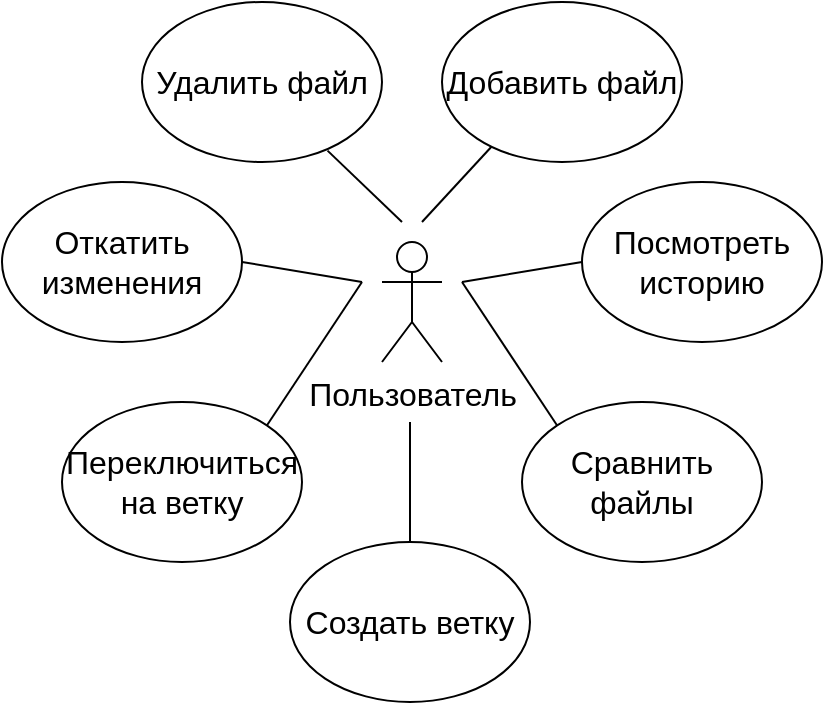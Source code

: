 <mxfile version="22.0.8" type="device">
  <diagram name="Страница — 1" id="1OXIfATgDbOyS2q08XhV">
    <mxGraphModel dx="840" dy="474" grid="1" gridSize="10" guides="1" tooltips="1" connect="1" arrows="1" fold="1" page="1" pageScale="1" pageWidth="827" pageHeight="1169" math="0" shadow="0">
      <root>
        <mxCell id="0" />
        <mxCell id="1" parent="0" />
        <mxCell id="kaySYoXHEoNtDaXKkyo2-1" value="Пользователь" style="shape=umlActor;verticalLabelPosition=bottom;verticalAlign=top;html=1;outlineConnect=0;fontSize=16;" vertex="1" parent="1">
          <mxGeometry x="400" y="280" width="30" height="60" as="geometry" />
        </mxCell>
        <mxCell id="kaySYoXHEoNtDaXKkyo2-2" value="Добавить файл" style="ellipse;whiteSpace=wrap;html=1;fontSize=16;" vertex="1" parent="1">
          <mxGeometry x="430" y="160" width="120" height="80" as="geometry" />
        </mxCell>
        <mxCell id="kaySYoXHEoNtDaXKkyo2-3" value="Удалить файл" style="ellipse;whiteSpace=wrap;html=1;fontSize=16;" vertex="1" parent="1">
          <mxGeometry x="280" y="160" width="120" height="80" as="geometry" />
        </mxCell>
        <mxCell id="kaySYoXHEoNtDaXKkyo2-5" value="" style="endArrow=none;html=1;rounded=0;fontSize=12;startSize=8;endSize=8;curved=1;entryX=0.206;entryY=0.905;entryDx=0;entryDy=0;entryPerimeter=0;" edge="1" parent="1" target="kaySYoXHEoNtDaXKkyo2-2">
          <mxGeometry width="50" height="50" relative="1" as="geometry">
            <mxPoint x="420" y="270" as="sourcePoint" />
            <mxPoint x="460" y="290" as="targetPoint" />
          </mxGeometry>
        </mxCell>
        <mxCell id="kaySYoXHEoNtDaXKkyo2-6" value="" style="endArrow=none;html=1;rounded=0;fontSize=12;startSize=8;endSize=8;curved=1;exitX=0.773;exitY=0.929;exitDx=0;exitDy=0;exitPerimeter=0;" edge="1" parent="1" source="kaySYoXHEoNtDaXKkyo2-3">
          <mxGeometry width="50" height="50" relative="1" as="geometry">
            <mxPoint x="410" y="340" as="sourcePoint" />
            <mxPoint x="410" y="270" as="targetPoint" />
          </mxGeometry>
        </mxCell>
        <mxCell id="kaySYoXHEoNtDaXKkyo2-7" value="Посмотреть историю" style="ellipse;whiteSpace=wrap;html=1;fontSize=16;" vertex="1" parent="1">
          <mxGeometry x="500" y="250" width="120" height="80" as="geometry" />
        </mxCell>
        <mxCell id="kaySYoXHEoNtDaXKkyo2-8" value="Откатить изменения" style="ellipse;whiteSpace=wrap;html=1;fontSize=16;" vertex="1" parent="1">
          <mxGeometry x="210" y="250" width="120" height="80" as="geometry" />
        </mxCell>
        <mxCell id="kaySYoXHEoNtDaXKkyo2-9" value="" style="endArrow=none;html=1;rounded=0;fontSize=12;startSize=8;endSize=8;curved=1;entryX=0;entryY=0.5;entryDx=0;entryDy=0;" edge="1" parent="1" target="kaySYoXHEoNtDaXKkyo2-7">
          <mxGeometry width="50" height="50" relative="1" as="geometry">
            <mxPoint x="440" y="300" as="sourcePoint" />
            <mxPoint x="460" y="290" as="targetPoint" />
          </mxGeometry>
        </mxCell>
        <mxCell id="kaySYoXHEoNtDaXKkyo2-10" value="" style="endArrow=none;html=1;rounded=0;fontSize=12;startSize=8;endSize=8;curved=1;entryX=1;entryY=0.5;entryDx=0;entryDy=0;" edge="1" parent="1" target="kaySYoXHEoNtDaXKkyo2-8">
          <mxGeometry width="50" height="50" relative="1" as="geometry">
            <mxPoint x="390" y="300" as="sourcePoint" />
            <mxPoint x="460" y="290" as="targetPoint" />
          </mxGeometry>
        </mxCell>
        <mxCell id="kaySYoXHEoNtDaXKkyo2-12" value="Переключиться на ветку" style="ellipse;whiteSpace=wrap;html=1;fontSize=16;" vertex="1" parent="1">
          <mxGeometry x="240" y="360" width="120" height="80" as="geometry" />
        </mxCell>
        <mxCell id="kaySYoXHEoNtDaXKkyo2-13" value="Сравнить файлы" style="ellipse;whiteSpace=wrap;html=1;fontSize=16;" vertex="1" parent="1">
          <mxGeometry x="470" y="360" width="120" height="80" as="geometry" />
        </mxCell>
        <mxCell id="kaySYoXHEoNtDaXKkyo2-14" value="Создать ветку" style="ellipse;whiteSpace=wrap;html=1;fontSize=16;" vertex="1" parent="1">
          <mxGeometry x="354" y="430" width="120" height="80" as="geometry" />
        </mxCell>
        <mxCell id="kaySYoXHEoNtDaXKkyo2-15" value="" style="endArrow=none;html=1;rounded=0;fontSize=12;startSize=8;endSize=8;curved=1;entryX=1;entryY=0;entryDx=0;entryDy=0;" edge="1" parent="1" target="kaySYoXHEoNtDaXKkyo2-12">
          <mxGeometry width="50" height="50" relative="1" as="geometry">
            <mxPoint x="390" y="300" as="sourcePoint" />
            <mxPoint x="460" y="290" as="targetPoint" />
          </mxGeometry>
        </mxCell>
        <mxCell id="kaySYoXHEoNtDaXKkyo2-16" value="" style="endArrow=none;html=1;rounded=0;fontSize=12;startSize=8;endSize=8;curved=1;exitX=0;exitY=0;exitDx=0;exitDy=0;" edge="1" parent="1" source="kaySYoXHEoNtDaXKkyo2-13">
          <mxGeometry width="50" height="50" relative="1" as="geometry">
            <mxPoint x="410" y="340" as="sourcePoint" />
            <mxPoint x="440" y="300" as="targetPoint" />
          </mxGeometry>
        </mxCell>
        <mxCell id="kaySYoXHEoNtDaXKkyo2-17" value="" style="endArrow=none;html=1;rounded=0;fontSize=12;startSize=8;endSize=8;curved=1;entryX=0.5;entryY=0;entryDx=0;entryDy=0;" edge="1" parent="1" target="kaySYoXHEoNtDaXKkyo2-14">
          <mxGeometry width="50" height="50" relative="1" as="geometry">
            <mxPoint x="414" y="370" as="sourcePoint" />
            <mxPoint x="460" y="290" as="targetPoint" />
          </mxGeometry>
        </mxCell>
      </root>
    </mxGraphModel>
  </diagram>
</mxfile>
